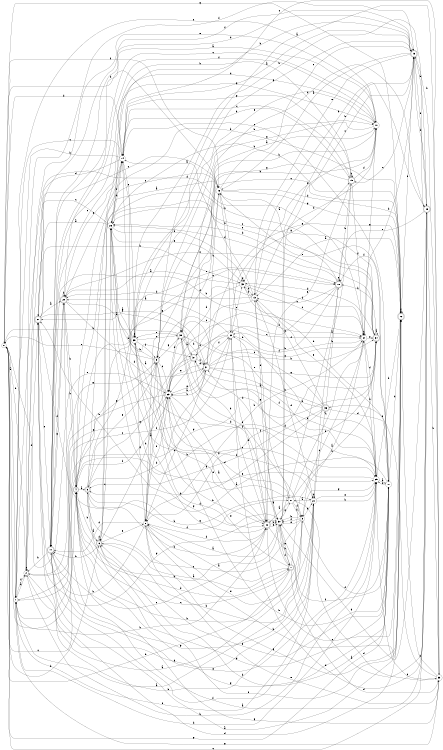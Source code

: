 digraph n32_10 {
__start0 [label="" shape="none"];

rankdir=LR;
size="8,5";

s0 [style="filled", color="black", fillcolor="white" shape="circle", label="0"];
s1 [style="filled", color="black", fillcolor="white" shape="circle", label="1"];
s2 [style="filled", color="black", fillcolor="white" shape="circle", label="2"];
s3 [style="filled", color="black", fillcolor="white" shape="circle", label="3"];
s4 [style="rounded,filled", color="black", fillcolor="white" shape="doublecircle", label="4"];
s5 [style="rounded,filled", color="black", fillcolor="white" shape="doublecircle", label="5"];
s6 [style="rounded,filled", color="black", fillcolor="white" shape="doublecircle", label="6"];
s7 [style="rounded,filled", color="black", fillcolor="white" shape="doublecircle", label="7"];
s8 [style="filled", color="black", fillcolor="white" shape="circle", label="8"];
s9 [style="rounded,filled", color="black", fillcolor="white" shape="doublecircle", label="9"];
s10 [style="filled", color="black", fillcolor="white" shape="circle", label="10"];
s11 [style="rounded,filled", color="black", fillcolor="white" shape="doublecircle", label="11"];
s12 [style="rounded,filled", color="black", fillcolor="white" shape="doublecircle", label="12"];
s13 [style="filled", color="black", fillcolor="white" shape="circle", label="13"];
s14 [style="filled", color="black", fillcolor="white" shape="circle", label="14"];
s15 [style="rounded,filled", color="black", fillcolor="white" shape="doublecircle", label="15"];
s16 [style="filled", color="black", fillcolor="white" shape="circle", label="16"];
s17 [style="filled", color="black", fillcolor="white" shape="circle", label="17"];
s18 [style="rounded,filled", color="black", fillcolor="white" shape="doublecircle", label="18"];
s19 [style="rounded,filled", color="black", fillcolor="white" shape="doublecircle", label="19"];
s20 [style="filled", color="black", fillcolor="white" shape="circle", label="20"];
s21 [style="filled", color="black", fillcolor="white" shape="circle", label="21"];
s22 [style="rounded,filled", color="black", fillcolor="white" shape="doublecircle", label="22"];
s23 [style="filled", color="black", fillcolor="white" shape="circle", label="23"];
s24 [style="filled", color="black", fillcolor="white" shape="circle", label="24"];
s25 [style="filled", color="black", fillcolor="white" shape="circle", label="25"];
s26 [style="filled", color="black", fillcolor="white" shape="circle", label="26"];
s27 [style="rounded,filled", color="black", fillcolor="white" shape="doublecircle", label="27"];
s28 [style="rounded,filled", color="black", fillcolor="white" shape="doublecircle", label="28"];
s29 [style="rounded,filled", color="black", fillcolor="white" shape="doublecircle", label="29"];
s30 [style="filled", color="black", fillcolor="white" shape="circle", label="30"];
s31 [style="rounded,filled", color="black", fillcolor="white" shape="doublecircle", label="31"];
s32 [style="filled", color="black", fillcolor="white" shape="circle", label="32"];
s33 [style="filled", color="black", fillcolor="white" shape="circle", label="33"];
s34 [style="rounded,filled", color="black", fillcolor="white" shape="doublecircle", label="34"];
s35 [style="filled", color="black", fillcolor="white" shape="circle", label="35"];
s36 [style="rounded,filled", color="black", fillcolor="white" shape="doublecircle", label="36"];
s37 [style="rounded,filled", color="black", fillcolor="white" shape="doublecircle", label="37"];
s38 [style="rounded,filled", color="black", fillcolor="white" shape="doublecircle", label="38"];
s39 [style="filled", color="black", fillcolor="white" shape="circle", label="39"];
s0 -> s1 [label="a"];
s0 -> s34 [label="b"];
s0 -> s4 [label="c"];
s0 -> s14 [label="d"];
s0 -> s23 [label="e"];
s0 -> s16 [label="f"];
s0 -> s12 [label="g"];
s0 -> s6 [label="h"];
s1 -> s2 [label="a"];
s1 -> s22 [label="b"];
s1 -> s10 [label="c"];
s1 -> s24 [label="d"];
s1 -> s23 [label="e"];
s1 -> s2 [label="f"];
s1 -> s35 [label="g"];
s1 -> s25 [label="h"];
s2 -> s3 [label="a"];
s2 -> s0 [label="b"];
s2 -> s2 [label="c"];
s2 -> s27 [label="d"];
s2 -> s10 [label="e"];
s2 -> s15 [label="f"];
s2 -> s9 [label="g"];
s2 -> s20 [label="h"];
s3 -> s1 [label="a"];
s3 -> s4 [label="b"];
s3 -> s5 [label="c"];
s3 -> s30 [label="d"];
s3 -> s30 [label="e"];
s3 -> s17 [label="f"];
s3 -> s20 [label="g"];
s3 -> s30 [label="h"];
s4 -> s5 [label="a"];
s4 -> s28 [label="b"];
s4 -> s16 [label="c"];
s4 -> s7 [label="d"];
s4 -> s18 [label="e"];
s4 -> s23 [label="f"];
s4 -> s17 [label="g"];
s4 -> s34 [label="h"];
s5 -> s6 [label="a"];
s5 -> s32 [label="b"];
s5 -> s18 [label="c"];
s5 -> s10 [label="d"];
s5 -> s9 [label="e"];
s5 -> s21 [label="f"];
s5 -> s17 [label="g"];
s5 -> s22 [label="h"];
s6 -> s7 [label="a"];
s6 -> s11 [label="b"];
s6 -> s26 [label="c"];
s6 -> s6 [label="d"];
s6 -> s8 [label="e"];
s6 -> s12 [label="f"];
s6 -> s10 [label="g"];
s6 -> s4 [label="h"];
s7 -> s8 [label="a"];
s7 -> s30 [label="b"];
s7 -> s4 [label="c"];
s7 -> s35 [label="d"];
s7 -> s23 [label="e"];
s7 -> s24 [label="f"];
s7 -> s13 [label="g"];
s7 -> s0 [label="h"];
s8 -> s9 [label="a"];
s8 -> s27 [label="b"];
s8 -> s31 [label="c"];
s8 -> s11 [label="d"];
s8 -> s20 [label="e"];
s8 -> s23 [label="f"];
s8 -> s12 [label="g"];
s8 -> s12 [label="h"];
s9 -> s10 [label="a"];
s9 -> s22 [label="b"];
s9 -> s23 [label="c"];
s9 -> s21 [label="d"];
s9 -> s0 [label="e"];
s9 -> s20 [label="f"];
s9 -> s4 [label="g"];
s9 -> s14 [label="h"];
s10 -> s11 [label="a"];
s10 -> s8 [label="b"];
s10 -> s11 [label="c"];
s10 -> s33 [label="d"];
s10 -> s39 [label="e"];
s10 -> s28 [label="f"];
s10 -> s9 [label="g"];
s10 -> s38 [label="h"];
s11 -> s12 [label="a"];
s11 -> s24 [label="b"];
s11 -> s14 [label="c"];
s11 -> s28 [label="d"];
s11 -> s25 [label="e"];
s11 -> s25 [label="f"];
s11 -> s20 [label="g"];
s11 -> s2 [label="h"];
s12 -> s13 [label="a"];
s12 -> s28 [label="b"];
s12 -> s22 [label="c"];
s12 -> s11 [label="d"];
s12 -> s15 [label="e"];
s12 -> s12 [label="f"];
s12 -> s31 [label="g"];
s12 -> s26 [label="h"];
s13 -> s14 [label="a"];
s13 -> s20 [label="b"];
s13 -> s9 [label="c"];
s13 -> s10 [label="d"];
s13 -> s22 [label="e"];
s13 -> s33 [label="f"];
s13 -> s4 [label="g"];
s13 -> s28 [label="h"];
s14 -> s15 [label="a"];
s14 -> s19 [label="b"];
s14 -> s1 [label="c"];
s14 -> s2 [label="d"];
s14 -> s39 [label="e"];
s14 -> s26 [label="f"];
s14 -> s19 [label="g"];
s14 -> s1 [label="h"];
s15 -> s16 [label="a"];
s15 -> s29 [label="b"];
s15 -> s19 [label="c"];
s15 -> s11 [label="d"];
s15 -> s13 [label="e"];
s15 -> s29 [label="f"];
s15 -> s39 [label="g"];
s15 -> s24 [label="h"];
s16 -> s6 [label="a"];
s16 -> s0 [label="b"];
s16 -> s15 [label="c"];
s16 -> s12 [label="d"];
s16 -> s17 [label="e"];
s16 -> s38 [label="f"];
s16 -> s12 [label="g"];
s16 -> s32 [label="h"];
s17 -> s5 [label="a"];
s17 -> s6 [label="b"];
s17 -> s14 [label="c"];
s17 -> s12 [label="d"];
s17 -> s6 [label="e"];
s17 -> s18 [label="f"];
s17 -> s0 [label="g"];
s17 -> s25 [label="h"];
s18 -> s16 [label="a"];
s18 -> s19 [label="b"];
s18 -> s13 [label="c"];
s18 -> s26 [label="d"];
s18 -> s18 [label="e"];
s18 -> s30 [label="f"];
s18 -> s32 [label="g"];
s18 -> s32 [label="h"];
s19 -> s20 [label="a"];
s19 -> s11 [label="b"];
s19 -> s14 [label="c"];
s19 -> s10 [label="d"];
s19 -> s22 [label="e"];
s19 -> s24 [label="f"];
s19 -> s38 [label="g"];
s19 -> s19 [label="h"];
s20 -> s21 [label="a"];
s20 -> s25 [label="b"];
s20 -> s36 [label="c"];
s20 -> s20 [label="d"];
s20 -> s25 [label="e"];
s20 -> s1 [label="f"];
s20 -> s27 [label="g"];
s20 -> s6 [label="h"];
s21 -> s22 [label="a"];
s21 -> s3 [label="b"];
s21 -> s24 [label="c"];
s21 -> s35 [label="d"];
s21 -> s39 [label="e"];
s21 -> s3 [label="f"];
s21 -> s32 [label="g"];
s21 -> s34 [label="h"];
s22 -> s23 [label="a"];
s22 -> s30 [label="b"];
s22 -> s11 [label="c"];
s22 -> s8 [label="d"];
s22 -> s30 [label="e"];
s22 -> s17 [label="f"];
s22 -> s39 [label="g"];
s22 -> s16 [label="h"];
s23 -> s14 [label="a"];
s23 -> s2 [label="b"];
s23 -> s24 [label="c"];
s23 -> s38 [label="d"];
s23 -> s31 [label="e"];
s23 -> s8 [label="f"];
s23 -> s22 [label="g"];
s23 -> s17 [label="h"];
s24 -> s3 [label="a"];
s24 -> s8 [label="b"];
s24 -> s24 [label="c"];
s24 -> s25 [label="d"];
s24 -> s34 [label="e"];
s24 -> s37 [label="f"];
s24 -> s10 [label="g"];
s24 -> s25 [label="h"];
s25 -> s17 [label="a"];
s25 -> s12 [label="b"];
s25 -> s26 [label="c"];
s25 -> s37 [label="d"];
s25 -> s13 [label="e"];
s25 -> s38 [label="f"];
s25 -> s3 [label="g"];
s25 -> s2 [label="h"];
s26 -> s27 [label="a"];
s26 -> s15 [label="b"];
s26 -> s27 [label="c"];
s26 -> s33 [label="d"];
s26 -> s25 [label="e"];
s26 -> s25 [label="f"];
s26 -> s30 [label="g"];
s26 -> s14 [label="h"];
s27 -> s28 [label="a"];
s27 -> s20 [label="b"];
s27 -> s16 [label="c"];
s27 -> s31 [label="d"];
s27 -> s11 [label="e"];
s27 -> s15 [label="f"];
s27 -> s30 [label="g"];
s27 -> s33 [label="h"];
s28 -> s29 [label="a"];
s28 -> s4 [label="b"];
s28 -> s18 [label="c"];
s28 -> s31 [label="d"];
s28 -> s14 [label="e"];
s28 -> s28 [label="f"];
s28 -> s11 [label="g"];
s28 -> s37 [label="h"];
s29 -> s30 [label="a"];
s29 -> s13 [label="b"];
s29 -> s0 [label="c"];
s29 -> s32 [label="d"];
s29 -> s18 [label="e"];
s29 -> s15 [label="f"];
s29 -> s30 [label="g"];
s29 -> s35 [label="h"];
s30 -> s8 [label="a"];
s30 -> s15 [label="b"];
s30 -> s15 [label="c"];
s30 -> s31 [label="d"];
s30 -> s7 [label="e"];
s30 -> s7 [label="f"];
s30 -> s21 [label="g"];
s30 -> s4 [label="h"];
s31 -> s23 [label="a"];
s31 -> s23 [label="b"];
s31 -> s16 [label="c"];
s31 -> s25 [label="d"];
s31 -> s24 [label="e"];
s31 -> s32 [label="f"];
s31 -> s34 [label="g"];
s31 -> s34 [label="h"];
s32 -> s28 [label="a"];
s32 -> s22 [label="b"];
s32 -> s1 [label="c"];
s32 -> s23 [label="d"];
s32 -> s33 [label="e"];
s32 -> s23 [label="f"];
s32 -> s19 [label="g"];
s32 -> s25 [label="h"];
s33 -> s28 [label="a"];
s33 -> s17 [label="b"];
s33 -> s24 [label="c"];
s33 -> s23 [label="d"];
s33 -> s26 [label="e"];
s33 -> s24 [label="f"];
s33 -> s33 [label="g"];
s33 -> s13 [label="h"];
s34 -> s34 [label="a"];
s34 -> s18 [label="b"];
s34 -> s26 [label="c"];
s34 -> s33 [label="d"];
s34 -> s26 [label="e"];
s34 -> s8 [label="f"];
s34 -> s1 [label="g"];
s34 -> s26 [label="h"];
s35 -> s9 [label="a"];
s35 -> s15 [label="b"];
s35 -> s14 [label="c"];
s35 -> s25 [label="d"];
s35 -> s8 [label="e"];
s35 -> s36 [label="f"];
s35 -> s4 [label="g"];
s35 -> s12 [label="h"];
s36 -> s37 [label="a"];
s36 -> s18 [label="b"];
s36 -> s38 [label="c"];
s36 -> s17 [label="d"];
s36 -> s38 [label="e"];
s36 -> s13 [label="f"];
s36 -> s5 [label="g"];
s36 -> s27 [label="h"];
s37 -> s27 [label="a"];
s37 -> s22 [label="b"];
s37 -> s31 [label="c"];
s37 -> s29 [label="d"];
s37 -> s23 [label="e"];
s37 -> s24 [label="f"];
s37 -> s5 [label="g"];
s37 -> s6 [label="h"];
s38 -> s37 [label="a"];
s38 -> s0 [label="b"];
s38 -> s12 [label="c"];
s38 -> s30 [label="d"];
s38 -> s39 [label="e"];
s38 -> s3 [label="f"];
s38 -> s9 [label="g"];
s38 -> s31 [label="h"];
s39 -> s26 [label="a"];
s39 -> s10 [label="b"];
s39 -> s38 [label="c"];
s39 -> s22 [label="d"];
s39 -> s39 [label="e"];
s39 -> s9 [label="f"];
s39 -> s8 [label="g"];
s39 -> s29 [label="h"];

}